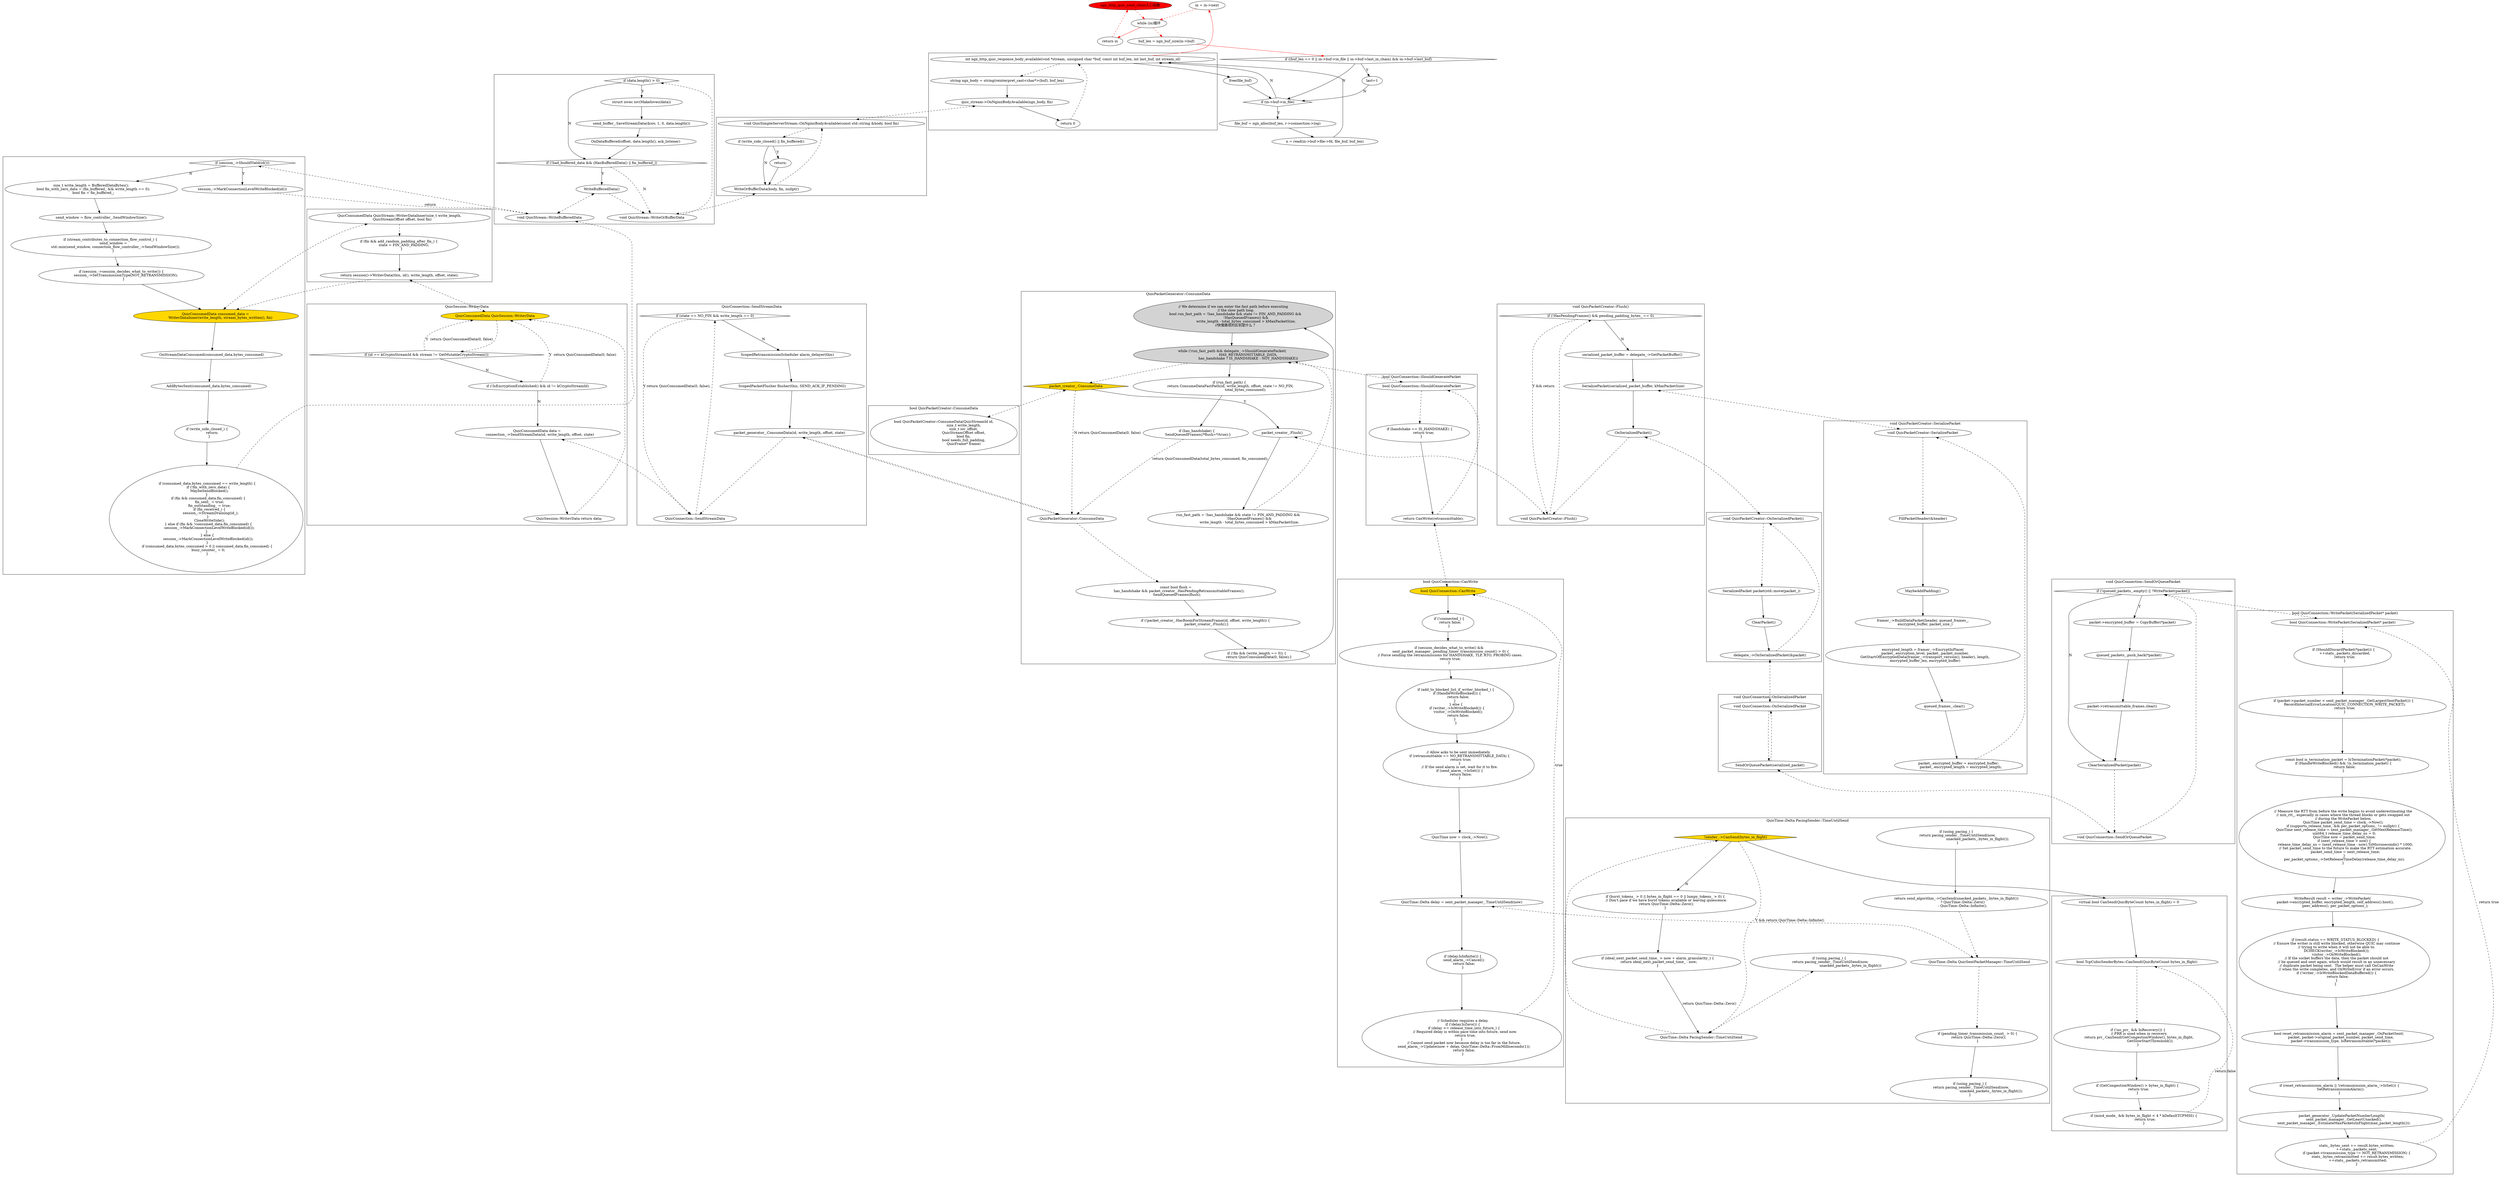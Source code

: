 digraph {
    "ngx_http_quic_send_chain入口函数"[fillcolor=red, style=filled];
    "if ((buf_len == 0 || in->buf->in_file || in->buf->last_in_chain) && in->buf->last_buf)"[shape=diamond];
    "if (in->buf->in_file)"[shape=diamond];

    "ngx_http_quic_send_chain入口函数"->"while (in)循环"[style=dashed, color=red];
    "while (in)循环" -> "buf_len = ngx_buf_size(in->buf)"[color=red, style=dashed];
    "buf_len = ngx_buf_size(in->buf)"->"if ((buf_len == 0 || in->buf->in_file || in->buf->last_in_chain) && in->buf->last_buf)"[color=red];
    "if ((buf_len == 0 || in->buf->in_file || in->buf->last_in_chain) && in->buf->last_buf)"->"last=1"[label=Y];
    "if ((buf_len == 0 || in->buf->in_file || in->buf->last_in_chain) && in->buf->last_buf)"->"if (in->buf->in_file)"[label=N];
    "last=1"->"if (in->buf->in_file)"[label=N];
    "if (in->buf->in_file)"->"file_buf = ngx_alloc(buf_len, r->connection->log)"[label=Y];
    "file_buf = ngx_alloc(buf_len, r->connection->log)"->"n = read(in->buf->file->fd, file_buf, buf_len)";
    "n = read(in->buf->file->fd, file_buf, buf_len)"->"int ngx_http_quic_response_body_available(void *stream, unsigned char *buf, const int buf_len, int last_buf, int stream_id)";
    "int ngx_http_quic_response_body_available(void *stream, unsigned char *buf, const int buf_len, int last_buf, int stream_id)"->"free(file_buf)";
    "free(file_buf)"->"if (in->buf->in_file)";
    "if (in->buf->in_file)"->"int ngx_http_quic_response_body_available(void *stream, unsigned char *buf, const int buf_len, int last_buf, int stream_id)"[label=N];
    "int ngx_http_quic_response_body_available(void *stream, unsigned char *buf, const int buf_len, int last_buf, int stream_id)"->"in = in->next"[color=red];
    "in = in->next"->"while (in)循环"[color=red, style=dashed];
    "while (in)循环"->"return in"[color=red];
    "return in"->"ngx_http_quic_send_chain入口函数"[color=red, style=dashed];


subgraph cluster_ngx_http_quic_response_body_available {
    "int ngx_http_quic_response_body_available(void *stream, unsigned char *buf, const int buf_len, int last_buf, int stream_id)"->"string ngx_body = string(reinterpret_cast<char*>(buf), buf_len)"[style=dashed];
    "string ngx_body = string(reinterpret_cast<char*>(buf), buf_len)"->"quic_stream->OnNginxBodyAvailable(ngx_body, fin)";
    "quic_stream->OnNginxBodyAvailable(ngx_body, fin)"->"return 0";
    "return 0"->"int ngx_http_quic_response_body_available(void *stream, unsigned char *buf, const int buf_len, int last_buf, int stream_id)"[style=dashed];
}

subgraph cluster_stream_OnNginxBodyAvailable {
    "quic_stream->OnNginxBodyAvailable(ngx_body, fin)"->"void QuicSimpleServerStream::OnNginxBodyAvailable(const std::string &body, bool fin)"[dir=both, style=dashed];
    "void QuicSimpleServerStream::OnNginxBodyAvailable(const std::string &body, bool fin)"->"if (write_side_closed() || fin_buffered()"[style=dashed];
    "if (write_side_closed() || fin_buffered()"->"return;"[label=Y];
    "if (write_side_closed() || fin_buffered()"->"WriteOrBufferData(body, fin, nullptr)"[label=N];
    "return;"->"WriteOrBufferData(body, fin, nullptr)";
    "WriteOrBufferData(body, fin, nullptr)"->"void QuicSimpleServerStream::OnNginxBodyAvailable(const std::string &body, bool fin)"[style=dashed];
}

subgraph cluster_QuicStream_WriteOrBufferData {
    "if (data.length() > 0)"[shape=diamond];
    "if (!had_buffered_data && (HasBufferedData() || fin_buffered_))"[shape=diamond];

    "WriteOrBufferData(body, fin, nullptr)"->"void QuicStream::WriteOrBufferData"[dir=both, style=dashed];
    "void QuicStream::WriteOrBufferData"->"if (data.length() > 0)"[style=dashed];
    "if (data.length() > 0)"->"struct iovec iov(MakeIovec(data))"[label=Y];
    "struct iovec iov(MakeIovec(data))"->"send_buffer_.SaveStreamData(&iov, 1, 0, data.length())";
    "send_buffer_.SaveStreamData(&iov, 1, 0, data.length())"->"OnDataBuffered(offset, data.length(), ack_listener)";
    "OnDataBuffered(offset, data.length(), ack_listener)"->"if (!had_buffered_data && (HasBufferedData() || fin_buffered_))";

    "if (data.length() > 0)"->"if (!had_buffered_data && (HasBufferedData() || fin_buffered_))"[label=N];

    "if (!had_buffered_data && (HasBufferedData() || fin_buffered_))"->"WriteBufferedData()"[label=Y];
    "if (!had_buffered_data && (HasBufferedData() || fin_buffered_))"->"void QuicStream::WriteOrBufferData"[label=N, style=dashed];
    "WriteBufferedData()"->"void QuicStream::WriteOrBufferData"[style=dashed];

    "WriteBufferedData()"->"void QuicStream::WriteBufferedData"[style=dashed, dir=both];
}

subgraph cluster_QuicStream_WriteBufferedData {

    "if (session_->ShouldYield(id()))"[shape=diamond];
    "QuicConsumedData consumed_data = 
        WritevDataInner(write_length, stream_bytes_written(), fin)"[style=filled, fillcolor=gold];

    "void QuicStream::WriteBufferedData"->"if (session_->ShouldYield(id()))"[style=dashed];
    "if (session_->ShouldYield(id()))"->"session_->MarkConnectionLevelWriteBlocked(id())"[label=Y];
    "session_->MarkConnectionLevelWriteBlocked(id())"->"void QuicStream::WriteBufferedData"[style=dashed, label="return"];

    "if (session_->ShouldYield(id()))"->
    "size_t write_length = BufferedDataBytes();
    bool fin_with_zero_data = (fin_buffered_ && write_length == 0);
    bool fin = fin_buffered_;"[label=N];
    "size_t write_length = BufferedDataBytes();
    bool fin_with_zero_data = (fin_buffered_ && write_length == 0);
    bool fin = fin_buffered_;"->
    "send_window = flow_controller_.SendWindowSize();";
    "send_window = flow_controller_.SendWindowSize();" ->
    "if (stream_contributes_to_connection_flow_control_) { 
    send_window =
        std::min(send_window, connection_flow_controller_->SendWindowSize());
    }";
    "if (stream_contributes_to_connection_flow_control_) { 
    send_window =
        std::min(send_window, connection_flow_controller_->SendWindowSize());
    }"->
    "if (session_->session_decides_what_to_write()) {
        session_->SetTransmissionType(NOT_RETRANSMISSION);
    }";
    "if (session_->session_decides_what_to_write()) {
        session_->SetTransmissionType(NOT_RETRANSMISSION);
    }"->
    "QuicConsumedData consumed_data = 
        WritevDataInner(write_length, stream_bytes_written(), fin)";
    "QuicConsumedData consumed_data = 
        WritevDataInner(write_length, stream_bytes_written(), fin)"->
    "OnStreamDataConsumed(consumed_data.bytes_consumed)";
    "OnStreamDataConsumed(consumed_data.bytes_consumed)"->
    "AddBytesSent(consumed_data.bytes_consumed)";
    "AddBytesSent(consumed_data.bytes_consumed)"->
    "if (write_side_closed_) {
         return;
    }";
    "if (write_side_closed_) {
         return;
    }"->
    "  if (consumed_data.bytes_consumed == write_length) {
    if (!fin_with_zero_data) {
      MaybeSendBlocked();
    }   
    if (fin && consumed_data.fin_consumed) {
      fin_sent_ = true;
      fin_outstanding_ = true;
      if (fin_received_) {
        session_->StreamDraining(id_);
      }   
      CloseWriteSide();
    } else if (fin && !consumed_data.fin_consumed) {
      session_->MarkConnectionLevelWriteBlocked(id());
    }   
  } else {
    session_->MarkConnectionLevelWriteBlocked(id());
  }
  if (consumed_data.bytes_consumed > 0 || consumed_data.fin_consumed) {
    busy_counter_ = 0;
  }";
    "  if (consumed_data.bytes_consumed == write_length) {
    if (!fin_with_zero_data) {
      MaybeSendBlocked();
    }   
    if (fin && consumed_data.fin_consumed) {
      fin_sent_ = true;
      fin_outstanding_ = true;
      if (fin_received_) {
        session_->StreamDraining(id_);
      }   
      CloseWriteSide();
    } else if (fin && !consumed_data.fin_consumed) {
      session_->MarkConnectionLevelWriteBlocked(id());
    }   
  } else {
    session_->MarkConnectionLevelWriteBlocked(id());
  }
  if (consumed_data.bytes_consumed > 0 || consumed_data.fin_consumed) {
    busy_counter_ = 0;
  }"->
   "void QuicStream::WriteBufferedData"[style=dashed];
}

subgraph cluster_QuicStream_WritevDataInner {

    "QuicConsumedData consumed_data = 
        WritevDataInner(write_length, stream_bytes_written(), fin)"->
    "QuicConsumedData QuicStream::WritevDataInner(size_t write_length,
     QuicStreamOffset offset, bool fin)"[dir=both, style=dashed];

    "QuicConsumedData QuicStream::WritevDataInner(size_t write_length,
     QuicStreamOffset offset, bool fin)"->
    "if (fin && add_random_padding_after_fin_) { 
        state = FIN_AND_PADDING;
    }"[style=dashed];

    "if (fin && add_random_padding_after_fin_) { 
        state = FIN_AND_PADDING;
    }"->
    "return session()->WritevData(this, id(), write_length, offset, state);";

    "return session()->WritevData(this, id(), write_length, offset, state);"->
    "QuicConsumedData consumed_data = 
        WritevDataInner(write_length, stream_bytes_written(), fin)"[style=dashed];
    
}


    subgraph cluster_QuicSession_WritevData {
    label = "QuicSession::WritevData";
    "QuicConsumedData QuicSession::WritevData"[style=filled, fillcolor=gold];

    "if (id == kCryptoStreamId && stream != GetMutableCryptoStream())"[shape=diamond];

    "return session()->WritevData(this, id(), write_length, offset, state);"->
    "QuicConsumedData QuicSession::WritevData"[dir=both, style=dashed];
    "QuicConsumedData QuicSession::WritevData"->"if (id == kCryptoStreamId && stream != GetMutableCryptoStream())"[style=dashed];
    "if (id == kCryptoStreamId && stream != GetMutableCryptoStream())"->
    "QuicConsumedData QuicSession::WritevData"[label="Y  return QuicConsumedData(0, false)",style=dashed];
    "if (id == kCryptoStreamId && stream != GetMutableCryptoStream())"->
    "if (!IsEncryptionEstablished() && id != kCryptoStreamId)"[label=N];
    "if (!IsEncryptionEstablished() && id != kCryptoStreamId)"->
    "QuicConsumedData QuicSession::WritevData"[label="Y  return QuicConsumedData(0, false)",style=dashed];
    "if (!IsEncryptionEstablished() && id != kCryptoStreamId)"->
    "QuicConsumedData data = 
    connection_->SendStreamData(id, write_length, offset, state)"[label=N];
    "QuicConsumedData data = 
    connection_->SendStreamData(id, write_length, offset, state)"->
    "QuicSession::WritevData return data;";
    "QuicSession::WritevData return data;"->"QuicConsumedData QuicSession::WritevData"[style=dashed];
    }   

    subgraph cluster_QuicConnection_SendStreamData{
    label="QuicConnection::SendStreamData";
    "if (state == NO_FIN && write_length == 0)"[shape=diamond];

    "QuicConsumedData data = 
    connection_->SendStreamData(id, write_length, offset, state)"->
    "QuicConnection::SendStreamData"[dir=both, style=dashed];
    "QuicConnection::SendStreamData"->"if (state == NO_FIN && write_length == 0)"[style=dashed];
    "if (state == NO_FIN && write_length == 0)"->"QuicConnection::SendStreamData"[label="Y return QuicConsumedData(0, false);", style=dashed];
    "if (state == NO_FIN && write_length == 0)"->"ScopedRetransmissionScheduler alarm_delayer(this)"[label=N];
    "ScopedRetransmissionScheduler alarm_delayer(this)"->"ScopedPacketFlusher flusher(this, SEND_ACK_IF_PENDING)";
    "ScopedPacketFlusher flusher(this, SEND_ACK_IF_PENDING)"->"packet_generator_.ConsumeData(id, write_length, offset, state)";
    "packet_generator_.ConsumeData(id, write_length, offset, state)"->"QuicConnection::SendStreamData"[style=dashed];
    }   

    subgraph cluster_QuicPacketGenerator_ConsumeData {
    label = "QuicPacketGenerator::ConsumeData";
    "// We determine if we can enter the fast path before executing
     // the slow path loop.
    bool run_fast_path = !has_handshake && state != FIN_AND_PADDING &&
                       !HasQueuedFrames() &&
                       write_length - total_bytes_consumed > kMaxPacketSize;
    //快慢路径的区别是什么？"[fillcolore=gold, style=filled];
    "  while (!run_fast_path && delegate_->ShouldGeneratePacket(
                               HAS_RETRANSMITTABLE_DATA,
                               has_handshake ? IS_HANDSHAKE : NOT_HANDSHAKE))"[fillcolore=gold, style=filled];
    "packet_creator_.ConsumeData"[shape=diamond, style=filled, fillcolor=gold];

    "packet_generator_.ConsumeData(id, write_length, offset, state)"->"QuicPacketGenerator::ConsumeData"[dir=both, style=dashed];
    "packet_generator_.ConsumeData(id, write_length, offset, state)"->"QuicPacketGenerator::ConsumeData"->
    "const bool flush =
      has_handshake && packet_creator_.HasPendingRetransmittableFrames();
  SendQueuedFrames(flush);"[style=dashed];
    "const bool flush =
      has_handshake && packet_creator_.HasPendingRetransmittableFrames();
  SendQueuedFrames(flush);"->
    "  if (!packet_creator_.HasRoomForStreamFrame(id, offset, write_length)) {
    packet_creator_.Flush();}";
    "  if (!packet_creator_.HasRoomForStreamFrame(id, offset, write_length)) {
    packet_creator_.Flush();}"->
    "if (!fin && (write_length == 0)) {
    return QuicConsumedData(0, false);}";
    "if (!fin && (write_length == 0)) {
    return QuicConsumedData(0, false);}"->
    "// We determine if we can enter the fast path before executing
     // the slow path loop.
    bool run_fast_path = !has_handshake && state != FIN_AND_PADDING &&
                       !HasQueuedFrames() &&
                       write_length - total_bytes_consumed > kMaxPacketSize;
    //快慢路径的区别是什么？";
    "// We determine if we can enter the fast path before executing
     // the slow path loop.
    bool run_fast_path = !has_handshake && state != FIN_AND_PADDING &&
                       !HasQueuedFrames() &&
                       write_length - total_bytes_consumed > kMaxPacketSize;
    //快慢路径的区别是什么？"->
    "  while (!run_fast_path && delegate_->ShouldGeneratePacket(
                               HAS_RETRANSMITTABLE_DATA,
                               has_handshake ? IS_HANDSHAKE : NOT_HANDSHAKE))";
    "  while (!run_fast_path && delegate_->ShouldGeneratePacket(
                               HAS_RETRANSMITTABLE_DATA,
                               has_handshake ? IS_HANDSHAKE : NOT_HANDSHAKE))"->
    "packet_creator_.ConsumeData"[style=dashed];
    "packet_creator_.ConsumeData"->"QuicPacketGenerator::ConsumeData"[label="N return QuicConsumedData(0, false)", style=dashed];
    "packet_creator_.ConsumeData"->"packet_creator_.Flush()"[label=Y];
    "packet_creator_.Flush()"->
    "run_fast_path = !has_handshake && state != FIN_AND_PADDING &&
                    !HasQueuedFrames() &&
                    write_length - total_bytes_consumed > kMaxPacketSize;"
    "run_fast_path = !has_handshake && state != FIN_AND_PADDING &&
                    !HasQueuedFrames() &&
                    write_length - total_bytes_consumed > kMaxPacketSize;"->
    "  while (!run_fast_path && delegate_->ShouldGeneratePacket(
                               HAS_RETRANSMITTABLE_DATA,
                               has_handshake ? IS_HANDSHAKE : NOT_HANDSHAKE))"[style=dashed];
    "  while (!run_fast_path && delegate_->ShouldGeneratePacket(
                               HAS_RETRANSMITTABLE_DATA,
                               has_handshake ? IS_HANDSHAKE : NOT_HANDSHAKE))"->
    "  if (run_fast_path) {
    return ConsumeDataFastPath(id, write_length, offset, state != NO_FIN,
                               total_bytes_consumed);"
    "  if (run_fast_path) {
    return ConsumeDataFastPath(id, write_length, offset, state != NO_FIN,
                               total_bytes_consumed);"->
    "  if (has_handshake) {
    SendQueuedFrames(/*flush=*/true);}";
    "  if (has_handshake) {
    SendQueuedFrames(/*flush=*/true);}"->"QuicPacketGenerator::ConsumeData"[style=dashed, label="return QuicConsumedData(total_bytes_consumed, fin_consumed);"];

  }

subgraph cluster_QuicConnection_ShouldGeneratePacket{
    label="bool QuicConnection::ShouldGeneratePacket";

    "  while (!run_fast_path && delegate_->ShouldGeneratePacket(
                               HAS_RETRANSMITTABLE_DATA,
                               has_handshake ? IS_HANDSHAKE : NOT_HANDSHAKE))"
    ->"bool QuicConnection::ShouldGeneratePacket"[dir=both, style=dashed];
    "bool QuicConnection::ShouldGeneratePacket"->
    " if (handshake == IS_HANDSHAKE) {
        return true;
    }"[style=dashed];
    " if (handshake == IS_HANDSHAKE) {
        return true;
    }"->
    "return CanWrite(retransmittable);";
    "return CanWrite(retransmittable);"->"bool QuicConnection::ShouldGeneratePacket"[style=dashed];
}
subgraph cluster_QuicConnection_CanWrite{
    label="bool QuicConnection::CanWrite";
    "bool QuicConnection::CanWrite"[style=filled, fillcolor=gold];

    "return CanWrite(retransmittable);"->"bool QuicConnection::CanWrite"[style=dashed, dir=both];
    "bool QuicConnection::CanWrite"->
    "  if (!connected_) {
    return false;
  }";
    "  if (!connected_) {
    return false;
  }"->
    "  if (session_decides_what_to_write() &&
      sent_packet_manager_.pending_timer_transmission_count() > 0) { 
    // Force sending the retransmissions for HANDSHAKE, TLP, RTO, PROBING cases.
    return true;
  }";
    "  if (session_decides_what_to_write() &&
      sent_packet_manager_.pending_timer_transmission_count() > 0) { 
    // Force sending the retransmissions for HANDSHAKE, TLP, RTO, PROBING cases.
    return true;
  }"->
    "  if (add_to_blocked_list_if_writer_blocked_) {
    if (HandleWriteBlocked()) {
      return false;
    }    
  } else {
    if (writer_->IsWriteBlocked()) {
      visitor_->OnWriteBlocked();
      return false;
    }    
  }";
    "  if (add_to_blocked_list_if_writer_blocked_) {
    if (HandleWriteBlocked()) {
      return false;
    }    
  } else {
    if (writer_->IsWriteBlocked()) {
      visitor_->OnWriteBlocked();
      return false;
    }    
  }"->
    "// Allow acks to be sent immediately.
  if (retransmittable == NO_RETRANSMITTABLE_DATA) {
    return true;
  }
  // If the send alarm is set, wait for it to fire.
  if (send_alarm_->IsSet()) {
    return false;
  }";
    "// Allow acks to be sent immediately.
  if (retransmittable == NO_RETRANSMITTABLE_DATA) {
    return true;
  }
  // If the send alarm is set, wait for it to fire.
  if (send_alarm_->IsSet()) {
    return false;
  }"->
    "QuicTime now = clock_->Now();";
    "QuicTime now = clock_->Now();"->
    "QuicTime::Delta delay = sent_packet_manager_.TimeUntilSend(now)";
    "QuicTime::Delta delay = sent_packet_manager_.TimeUntilSend(now)"->
    "  if (delay.IsInfinite()) {
    send_alarm_->Cancel();
    return false;
  }";
    "  if (delay.IsInfinite()) {
    send_alarm_->Cancel();
    return false;
  }"->
    "  // Scheduler requires a delay.
  if (!delay.IsZero()) {
    if (delay <= release_time_into_future_) {
      // Required delay is within pace time into future, send now.
      return true;
    }    
    // Cannot send packet now because delay is too far in the future.
    send_alarm_->Update(now + delay, QuicTime::Delta::FromMilliseconds(1));
    return false;
  }";
    "  // Scheduler requires a delay.
  if (!delay.IsZero()) {
    if (delay <= release_time_into_future_) {
      // Required delay is within pace time into future, send now.
      return true;
    }    
    // Cannot send packet now because delay is too far in the future.
    send_alarm_->Update(now + delay, QuicTime::Delta::FromMilliseconds(1));
    return false;
  }"->"bool QuicConnection::CanWrite"[label=true, style=dashed];

}
    subgraph cluster_QuicSentPacketManager_TimeUntilSend{
    label="QuicTime::Delta QuicSentPacketManager::TimeUntilSend";
    "QuicTime::Delta delay = sent_packet_manager_.TimeUntilSend(now)"->"QuicTime::Delta QuicSentPacketManager::TimeUntilSend"[dir=both, style=dashed];
    "QuicTime::Delta QuicSentPacketManager::TimeUntilSend"->
    "  if (pending_timer_transmission_count_ > 0) {
    return QuicTime::Delta::Zero();
  }"[style=dashed];
    "  if (pending_timer_transmission_count_ > 0) {
    return QuicTime::Delta::Zero();
  }"->
    "  if (using_pacing_) {
    return pacing_sender_.TimeUntilSend(now,
                                        unacked_packets_.bytes_in_flight());
  }";
    "  if (using_pacing_) {
    return pacing_sender_.TimeUntilSend(now,
                                        unacked_packets_.bytes_in_flight());
    }"->
    "  return send_algorithm_->CanSend(unacked_packets_.bytes_in_flight())
             ? QuicTime::Delta::Zero()
             : QuicTime::Delta::Infinite();";
    "  return send_algorithm_->CanSend(unacked_packets_.bytes_in_flight())
             ? QuicTime::Delta::Zero()
             : QuicTime::Delta::Infinite();"->"QuicTime::Delta QuicSentPacketManager::TimeUntilSend"[style=dashed];
}

subgraph cluster_QuicSentPacketManager_TimeUntilSend{
    label="QuicTime::Delta PacingSender::TimeUntilSend";
    "!sender_->CanSend(bytes_in_flight)"[shape=diamond, style=filled, fillcolor=gold];
    
    "  if (using_pacing_) {
    return pacing_sender_.TimeUntilSend(now,
                                        unacked_packets_.bytes_in_flight())"->
    "QuicTime::Delta PacingSender::TimeUntilSend"[style=dashed, dir=both];
    "QuicTime::Delta PacingSender::TimeUntilSend"->
    "!sender_->CanSend(bytes_in_flight)"[style=dashed];
    "!sender_->CanSend(bytes_in_flight)"->"QuicTime::Delta PacingSender::TimeUntilSend"[label="Y && return QuicTime::Delta::Infinite()", style=dashed];
    "!sender_->CanSend(bytes_in_flight)"->
    "  if (burst_tokens_ > 0 || bytes_in_flight == 0 || lumpy_tokens_ > 0) {
    // Don't pace if we have burst tokens available or leaving quiescence.
    return QuicTime::Delta::Zero();
  }"[label=N];
    "  if (burst_tokens_ > 0 || bytes_in_flight == 0 || lumpy_tokens_ > 0) {
    // Don't pace if we have burst tokens available or leaving quiescence.
    return QuicTime::Delta::Zero();
  }"->
    "  if (ideal_next_packet_send_time_ > now + alarm_granularity_) {
    return ideal_next_packet_send_time_ - now;
  }";
    "  if (ideal_next_packet_send_time_ > now + alarm_granularity_) {
    return ideal_next_packet_send_time_ - now;
  }"->"QuicTime::Delta PacingSender::TimeUntilSend"[label=" return QuicTime::Delta::Zero()"];

}

subgraph cluster_TcpCubicSenderBytes_CanSend{

   "!sender_->CanSend(bytes_in_flight)"->
    "virtual bool CanSend(QuicByteCount bytes_in_flight) = 0";
    "virtual bool CanSend(QuicByteCount bytes_in_flight) = 0"->
    "bool TcpCubicSenderBytes::CanSend(QuicByteCount bytes_in_flight)";
    "bool TcpCubicSenderBytes::CanSend(QuicByteCount bytes_in_flight)"->
    "  if (!no_prr_ && InRecovery()) {
    // PRR is used when in recovery.
    return prr_.CanSend(GetCongestionWindow(), bytes_in_flight,
                        GetSlowStartThreshold());
  }"[style=dashed];
    "  if (!no_prr_ && InRecovery()) {
    // PRR is used when in recovery.
    return prr_.CanSend(GetCongestionWindow(), bytes_in_flight,
                        GetSlowStartThreshold());
  }"->
    "  if (GetCongestionWindow() > bytes_in_flight) {
    return true;
  }";
    "  if (GetCongestionWindow() > bytes_in_flight) {
    return true;
  }"->
    "  if (min4_mode_ && bytes_in_flight < 4 * kDefaultTCPMSS) {
    return true;
  }";
    "  if (min4_mode_ && bytes_in_flight < 4 * kDefaultTCPMSS) {
    return true;
  }"->"bool TcpCubicSenderBytes::CanSend(QuicByteCount bytes_in_flight)"[style=dashed, label="return false"];

}
    subgraph cluster_QuicPacketCreator_ConsumeData {
    label = "bool QuicPacketCreator::ConsumeData";

    "packet_creator_.ConsumeData"->
    "bool QuicPacketCreator::ConsumeData(QuicStreamId id,
                                    size_t write_length,
                                    size_t iov_offset,
                                    QuicStreamOffset offset,
                                    bool fin,
                                    bool needs_full_padding,
                                    QuicFrame* frame)"[dir=both, style=dashed];

    }

subgraph cluster_QuicPacketCreator_Flush{
    label="void QuicPacketCreator::Flush()";
    "if (!HasPendingFrames() && pending_padding_bytes_ == 0)"[shape=diamond];
    
    "packet_creator_.Flush()"->"void QuicPacketCreator::Flush()"[dir=both, style=dashed];
    "void QuicPacketCreator::Flush()"->"if (!HasPendingFrames() && pending_padding_bytes_ == 0)"[style=dashed];
    "if (!HasPendingFrames() && pending_padding_bytes_ == 0)"->"void QuicPacketCreator::Flush()"[label="Y && return", style=dashed]
    "if (!HasPendingFrames() && pending_padding_bytes_ == 0)"->"serialized_packet_buffer = delegate_->GetPacketBuffer()"[label=N];
    "serialized_packet_buffer = delegate_->GetPacketBuffer()"->"SerializePacket(serialized_packet_buffer, kMaxPacketSize)";
    "SerializePacket(serialized_packet_buffer, kMaxPacketSize)"->"OnSerializedPacket()";
    "OnSerializedPacket()"->"void QuicPacketCreator::Flush()"[style=dashed];
}
subgraph cluster_QuicPacketCreator_SerializePacket{
    label="void QuicPacketCreator::SerializePacket";

    "SerializePacket(serialized_packet_buffer, kMaxPacketSize)"->
    "void QuicPacketCreator::SerializePacket"[dir=both, style=dashed];
    "void QuicPacketCreator::SerializePacket"->"FillPacketHeader(&header)"[style=dashed];
    "FillPacketHeader(&header)"->"MaybeAddPadding()";
    "MaybeAddPadding()"->
    "framer_->BuildDataPacket(header, queued_frames_,
    encrypted_buffer, packet_size_)";
    "framer_->BuildDataPacket(header, queued_frames_,
    encrypted_buffer, packet_size_)"->
    "encrypted_length = framer_->EncryptInPlace(
    packet_.encryption_level, packet_.packet_number,
    GetStartOfEncryptedData(framer_->transport_version(), header), length,
    encrypted_buffer_len, encrypted_buffer)";
    "encrypted_length = framer_->EncryptInPlace(
    packet_.encryption_level, packet_.packet_number,
    GetStartOfEncryptedData(framer_->transport_version(), header), length,
    encrypted_buffer_len, encrypted_buffer)"->"queued_frames_.clear()";
    "queued_frames_.clear()"->
    "packet_.encrypted_buffer = encrypted_buffer;
    packet_.encrypted_length = encrypted_length;";
    "packet_.encrypted_buffer = encrypted_buffer;
    packet_.encrypted_length = encrypted_length;"->
    "void QuicPacketCreator::SerializePacket"[style=dashed];

}
subgraph cluster_QuicPacketCreator_OnSerializedPacket {
    "OnSerializedPacket()"->
    "void QuicPacketCreator::OnSerializedPacket()"[dir=both, style=dashed];
    
    "void QuicPacketCreator::OnSerializedPacket()"->"SerializedPacket packet(std::move(packet_))"[style=dashed];
    "SerializedPacket packet(std::move(packet_))"->"ClearPacket()";
    "ClearPacket()"->"delegate_->OnSerializedPacket(&packet)";
    "delegate_->OnSerializedPacket(&packet)"->"void QuicPacketCreator::OnSerializedPacket()"[style=dashed];
}

subgraph cluster_QuicConnection_OnSerializedPacket {
    label="void QuicConnection::OnSerializedPacket";
    "delegate_->OnSerializedPacket(&packet)"->"void QuicConnection::OnSerializedPacket"[style=dashed, dir=both];
    "void QuicConnection::OnSerializedPacket"->"SendOrQueuePacket(serialized_packet)"[style=dashed];
    "SendOrQueuePacket(serialized_packet)"->"void QuicConnection::OnSerializedPacket"[style=dashed];
}
subgraph cluster_QuicConnection_SendOrQueuePacket {
    label="void QuicConnection::SendOrQueuePacket";
    "if (!queued_packets_.empty() || !WritePacket(packet))"[shape=diamond];

    "SendOrQueuePacket(serialized_packet)"->"void QuicConnection::SendOrQueuePacket"[style=dashed, dir=both];
    "void QuicConnection::SendOrQueuePacket"->"if (!queued_packets_.empty() || !WritePacket(packet))"[style=dashed];
    "if (!queued_packets_.empty() || !WritePacket(packet))"->"packet->encrypted_buffer = CopyBuffer(*packet)"[label=Y];
    "packet->encrypted_buffer = CopyBuffer(*packet)"->"queued_packets_.push_back(*packet)";
    "queued_packets_.push_back(*packet)"->"packet->retransmittable_frames.clear()";
    "packet->retransmittable_frames.clear()"->"ClearSerializedPacket(packet)";
    "if (!queued_packets_.empty() || !WritePacket(packet))"->"ClearSerializedPacket(packet)"[label=N];
    "ClearSerializedPacket(packet)"->"void QuicConnection::SendOrQueuePacket"[style=dashed];
}

subgraph cluster_QuicConnection_WritePacket{
    label="bool QuicConnection::WritePacket(SerializedPacket* packet)";
    
    "if (!queued_packets_.empty() || !WritePacket(packet))"->
    "bool QuicConnection::WritePacket(SerializedPacket* packet)"[dir=both, style=dashed];
    "bool QuicConnection::WritePacket(SerializedPacket* packet)"->
    "  if (ShouldDiscardPacket(*packet)) {
    ++stats_.packets_discarded;
    return true;
    }"[style=dashed];
    "  if (ShouldDiscardPacket(*packet)) {
    ++stats_.packets_discarded;
    return true;
    }"->
    "  if (packet->packet_number < sent_packet_manager_.GetLargestSentPacket()) {
    RecordInternalErrorLocation(QUIC_CONNECTION_WRITE_PACKET);
    return true;
    }";
    "  if (packet->packet_number < sent_packet_manager_.GetLargestSentPacket()) {
    RecordInternalErrorLocation(QUIC_CONNECTION_WRITE_PACKET);
    return true;
    }"->
    "  const bool is_termination_packet = IsTerminationPacket(*packet);
  if (HandleWriteBlocked() && !is_termination_packet) {
    return false;
  }";
    "  const bool is_termination_packet = IsTerminationPacket(*packet);
  if (HandleWriteBlocked() && !is_termination_packet) {
    return false;
  }"->
    "  // Measure the RTT from before the write begins to avoid underestimating the
  // min_rtt_, especially in cases where the thread blocks or gets swapped out
  // during the WritePacket below.
  QuicTime packet_send_time = clock_->Now();
  if (supports_release_time_ && per_packet_options_ != nullptr) {
    QuicTime next_release_time = sent_packet_manager_.GetNextReleaseTime();
    uint64_t release_time_delay_ns = 0;
    QuicTime now = packet_send_time;
    if (next_release_time > now) {
      release_time_delay_ns = (next_release_time - now).ToMicroseconds() * 1000;
      // Set packet_send_time to the future to make the RTT estimation accurate.
      packet_send_time = next_release_time;
    }
    per_packet_options_->SetReleaseTimeDelay(release_time_delay_ns);
  }";
    "  // Measure the RTT from before the write begins to avoid underestimating the
  // min_rtt_, especially in cases where the thread blocks or gets swapped out
  // during the WritePacket below.
  QuicTime packet_send_time = clock_->Now();
  if (supports_release_time_ && per_packet_options_ != nullptr) {
    QuicTime next_release_time = sent_packet_manager_.GetNextReleaseTime();
    uint64_t release_time_delay_ns = 0;
    QuicTime now = packet_send_time;
    if (next_release_time > now) {
      release_time_delay_ns = (next_release_time - now).ToMicroseconds() * 1000;
      // Set packet_send_time to the future to make the RTT estimation accurate.
      packet_send_time = next_release_time;
    }
    per_packet_options_->SetReleaseTimeDelay(release_time_delay_ns);
  }"->
    " WriteResult result = writer_->WritePacket(
      packet->encrypted_buffer, encrypted_length, self_address().host(),
      peer_address(), per_packet_options_);";
    " WriteResult result = writer_->WritePacket(
      packet->encrypted_buffer, encrypted_length, self_address().host(),
      peer_address(), per_packet_options_);"->
    "  if (result.status == WRITE_STATUS_BLOCKED) {
    // Ensure the writer is still write blocked, otherwise QUIC may continue
    // trying to write when it will not be able to.
    DCHECK(writer_->IsWriteBlocked());
    visitor_->OnWriteBlocked();
    // If the socket buffers the data, then the packet should not
    // be queued and sent again, which would result in an unnecessary
    // duplicate packet being sent.  The helper must call OnCanWrite
    // when the write completes, and OnWriteError if an error occurs.
    if (!writer_->IsWriteBlockedDataBuffered()) {
      return false;
    }
  }";
    "  if (result.status == WRITE_STATUS_BLOCKED) {
    // Ensure the writer is still write blocked, otherwise QUIC may continue
    // trying to write when it will not be able to.
    DCHECK(writer_->IsWriteBlocked());
    visitor_->OnWriteBlocked();
    // If the socket buffers the data, then the packet should not
    // be queued and sent again, which would result in an unnecessary
    // duplicate packet being sent.  The helper must call OnCanWrite
    // when the write completes, and OnWriteError if an error occurs.
    if (!writer_->IsWriteBlockedDataBuffered()) {
      return false;
    }
  }"->
    "  bool reset_retransmission_alarm = sent_packet_manager_.OnPacketSent(
      packet, packet->original_packet_number, packet_send_time,
      packet->transmission_type, IsRetransmittable(*packet));";
    "  bool reset_retransmission_alarm = sent_packet_manager_.OnPacketSent(
      packet, packet->original_packet_number, packet_send_time,
      packet->transmission_type, IsRetransmittable(*packet));"->
    "  if (reset_retransmission_alarm || !retransmission_alarm_->IsSet()) {
    SetRetransmissionAlarm();
  }";
    "  if (reset_retransmission_alarm || !retransmission_alarm_->IsSet()) {
    SetRetransmissionAlarm();
  }"->
    "  packet_generator_.UpdatePacketNumberLength(
      sent_packet_manager_.GetLeastUnacked(),
      sent_packet_manager_.EstimateMaxPacketsInFlight(max_packet_length()));";
    "  packet_generator_.UpdatePacketNumberLength(
      sent_packet_manager_.GetLeastUnacked(),
      sent_packet_manager_.EstimateMaxPacketsInFlight(max_packet_length()));"
    ->
    "  stats_.bytes_sent += result.bytes_written;
  ++stats_.packets_sent;
  if (packet->transmission_type != NOT_RETRANSMISSION) {
    stats_.bytes_retransmitted += result.bytes_written;
    ++stats_.packets_retransmitted;
  }";
    "  stats_.bytes_sent += result.bytes_written;
  ++stats_.packets_sent;
  if (packet->transmission_type != NOT_RETRANSMISSION) {
    stats_.bytes_retransmitted += result.bytes_written;
    ++stats_.packets_retransmitted;
  }"->
    "bool QuicConnection::WritePacket(SerializedPacket* packet)"[label="return true", style=dashed];
}    

}

